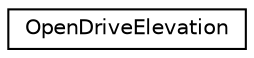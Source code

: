 digraph "Graphical Class Hierarchy"
{
  edge [fontname="Helvetica",fontsize="10",labelfontname="Helvetica",labelfontsize="10"];
  node [fontname="Helvetica",fontsize="10",shape=record];
  rankdir="LR";
  Node0 [label="OpenDriveElevation",height=0.2,width=0.4,color="black", fillcolor="white", style="filled",URL="$d3/dec/struct_open_drive_elevation.html",tooltip="Coefficients of an elevation profile (3rd degree polynomial) "];
}
